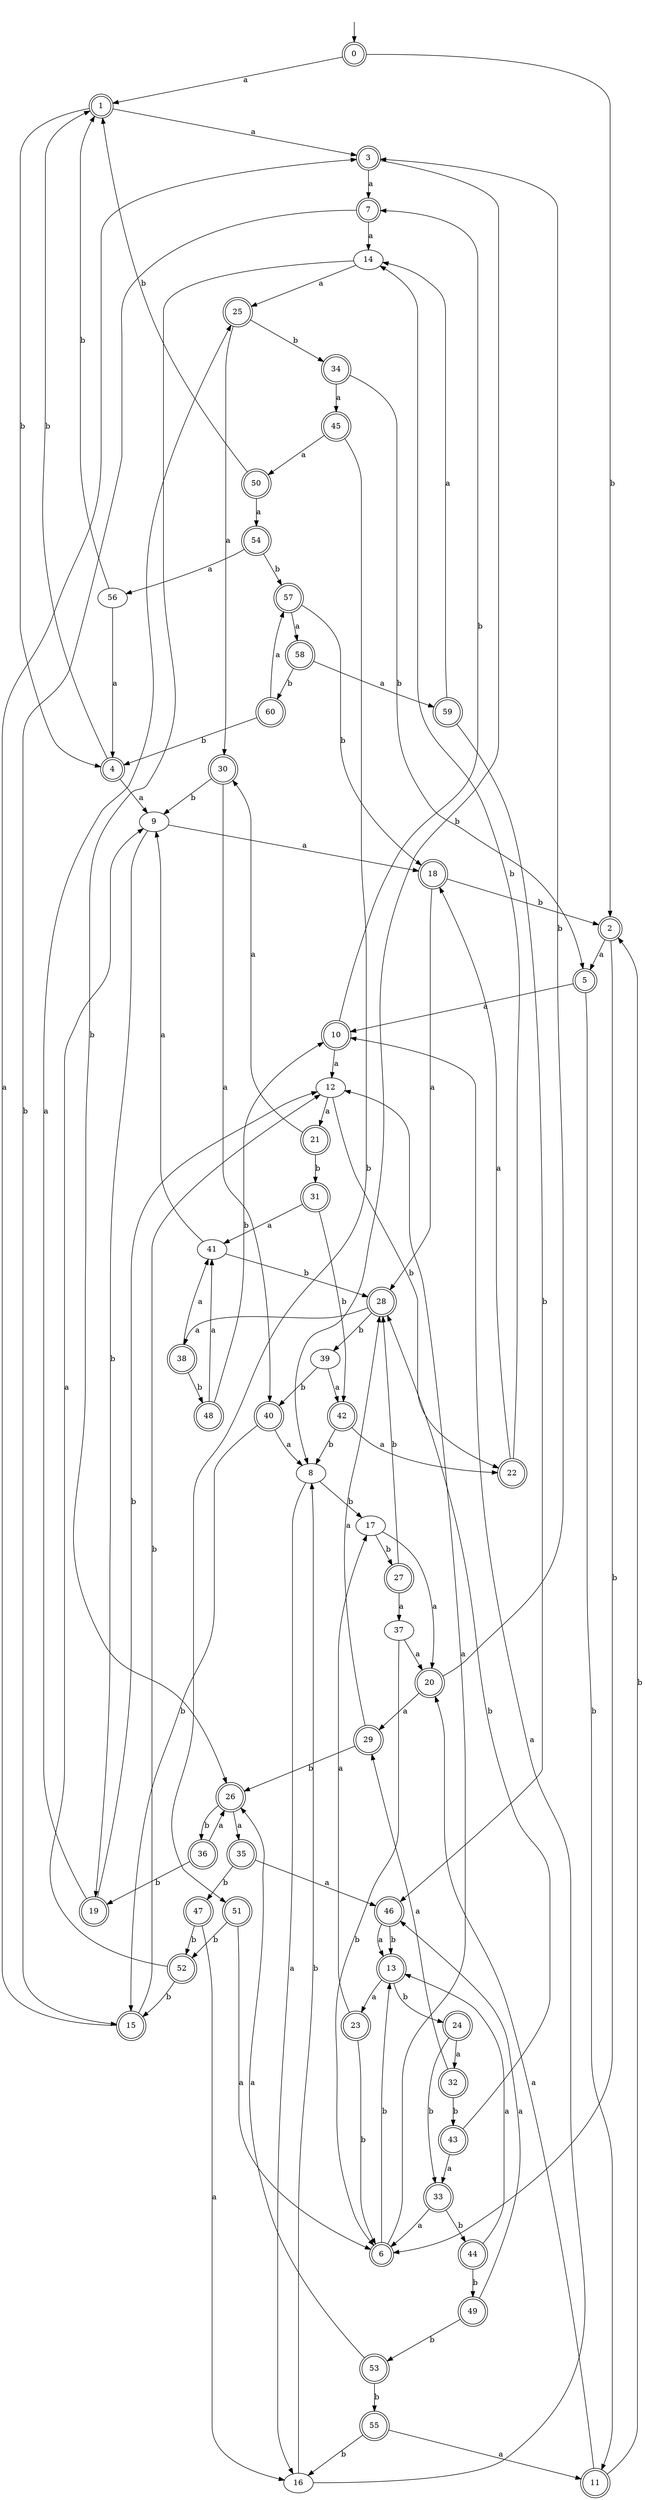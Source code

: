 digraph RandomDFA {
  __start0 [label="", shape=none];
  __start0 -> 0 [label=""];
  0 [shape=circle] [shape=doublecircle]
  0 -> 1 [label="a"]
  0 -> 2 [label="b"]
  1 [shape=doublecircle]
  1 -> 3 [label="a"]
  1 -> 4 [label="b"]
  2 [shape=doublecircle]
  2 -> 5 [label="a"]
  2 -> 6 [label="b"]
  3 [shape=doublecircle]
  3 -> 7 [label="a"]
  3 -> 8 [label="b"]
  4 [shape=doublecircle]
  4 -> 9 [label="a"]
  4 -> 1 [label="b"]
  5 [shape=doublecircle]
  5 -> 10 [label="a"]
  5 -> 11 [label="b"]
  6 [shape=doublecircle]
  6 -> 12 [label="a"]
  6 -> 13 [label="b"]
  7 [shape=doublecircle]
  7 -> 14 [label="a"]
  7 -> 15 [label="b"]
  8
  8 -> 16 [label="a"]
  8 -> 17 [label="b"]
  9
  9 -> 18 [label="a"]
  9 -> 19 [label="b"]
  10 [shape=doublecircle]
  10 -> 12 [label="a"]
  10 -> 7 [label="b"]
  11 [shape=doublecircle]
  11 -> 20 [label="a"]
  11 -> 2 [label="b"]
  12
  12 -> 21 [label="a"]
  12 -> 22 [label="b"]
  13 [shape=doublecircle]
  13 -> 23 [label="a"]
  13 -> 24 [label="b"]
  14
  14 -> 25 [label="a"]
  14 -> 26 [label="b"]
  15 [shape=doublecircle]
  15 -> 3 [label="a"]
  15 -> 12 [label="b"]
  16
  16 -> 10 [label="a"]
  16 -> 8 [label="b"]
  17
  17 -> 20 [label="a"]
  17 -> 27 [label="b"]
  18 [shape=doublecircle]
  18 -> 28 [label="a"]
  18 -> 2 [label="b"]
  19 [shape=doublecircle]
  19 -> 25 [label="a"]
  19 -> 12 [label="b"]
  20 [shape=doublecircle]
  20 -> 29 [label="a"]
  20 -> 3 [label="b"]
  21 [shape=doublecircle]
  21 -> 30 [label="a"]
  21 -> 31 [label="b"]
  22 [shape=doublecircle]
  22 -> 18 [label="a"]
  22 -> 14 [label="b"]
  23 [shape=doublecircle]
  23 -> 17 [label="a"]
  23 -> 6 [label="b"]
  24 [shape=doublecircle]
  24 -> 32 [label="a"]
  24 -> 33 [label="b"]
  25 [shape=doublecircle]
  25 -> 30 [label="a"]
  25 -> 34 [label="b"]
  26 [shape=doublecircle]
  26 -> 35 [label="a"]
  26 -> 36 [label="b"]
  27 [shape=doublecircle]
  27 -> 37 [label="a"]
  27 -> 28 [label="b"]
  28 [shape=doublecircle]
  28 -> 38 [label="a"]
  28 -> 39 [label="b"]
  29 [shape=doublecircle]
  29 -> 28 [label="a"]
  29 -> 26 [label="b"]
  30 [shape=doublecircle]
  30 -> 40 [label="a"]
  30 -> 9 [label="b"]
  31 [shape=doublecircle]
  31 -> 41 [label="a"]
  31 -> 42 [label="b"]
  32 [shape=doublecircle]
  32 -> 29 [label="a"]
  32 -> 43 [label="b"]
  33 [shape=doublecircle]
  33 -> 6 [label="a"]
  33 -> 44 [label="b"]
  34 [shape=doublecircle]
  34 -> 45 [label="a"]
  34 -> 5 [label="b"]
  35 [shape=doublecircle]
  35 -> 46 [label="a"]
  35 -> 47 [label="b"]
  36 [shape=doublecircle]
  36 -> 26 [label="a"]
  36 -> 19 [label="b"]
  37
  37 -> 20 [label="a"]
  37 -> 6 [label="b"]
  38 [shape=doublecircle]
  38 -> 41 [label="a"]
  38 -> 48 [label="b"]
  39
  39 -> 42 [label="a"]
  39 -> 40 [label="b"]
  40 [shape=doublecircle]
  40 -> 8 [label="a"]
  40 -> 15 [label="b"]
  41
  41 -> 9 [label="a"]
  41 -> 28 [label="b"]
  42 [shape=doublecircle]
  42 -> 22 [label="a"]
  42 -> 8 [label="b"]
  43 [shape=doublecircle]
  43 -> 33 [label="a"]
  43 -> 28 [label="b"]
  44 [shape=doublecircle]
  44 -> 13 [label="a"]
  44 -> 49 [label="b"]
  45 [shape=doublecircle]
  45 -> 50 [label="a"]
  45 -> 51 [label="b"]
  46 [shape=doublecircle]
  46 -> 13 [label="a"]
  46 -> 13 [label="b"]
  47 [shape=doublecircle]
  47 -> 16 [label="a"]
  47 -> 52 [label="b"]
  48 [shape=doublecircle]
  48 -> 41 [label="a"]
  48 -> 10 [label="b"]
  49 [shape=doublecircle]
  49 -> 46 [label="a"]
  49 -> 53 [label="b"]
  50 [shape=doublecircle]
  50 -> 54 [label="a"]
  50 -> 1 [label="b"]
  51 [shape=doublecircle]
  51 -> 6 [label="a"]
  51 -> 52 [label="b"]
  52 [shape=doublecircle]
  52 -> 9 [label="a"]
  52 -> 15 [label="b"]
  53 [shape=doublecircle]
  53 -> 26 [label="a"]
  53 -> 55 [label="b"]
  54 [shape=doublecircle]
  54 -> 56 [label="a"]
  54 -> 57 [label="b"]
  55 [shape=doublecircle]
  55 -> 11 [label="a"]
  55 -> 16 [label="b"]
  56
  56 -> 4 [label="a"]
  56 -> 1 [label="b"]
  57 [shape=doublecircle]
  57 -> 58 [label="a"]
  57 -> 18 [label="b"]
  58 [shape=doublecircle]
  58 -> 59 [label="a"]
  58 -> 60 [label="b"]
  59 [shape=doublecircle]
  59 -> 14 [label="a"]
  59 -> 46 [label="b"]
  60 [shape=doublecircle]
  60 -> 57 [label="a"]
  60 -> 4 [label="b"]
}
